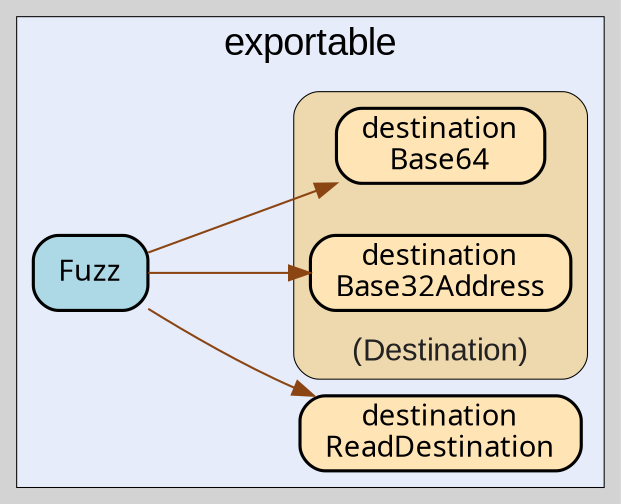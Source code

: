 digraph gocallvis {
    label="";
    labeljust="l";
    fontname="Arial";
    fontsize="14";
    rankdir="LR";
    bgcolor="lightgray";
    style="solid";
    penwidth="0.5";
    pad="0.0";
    nodesep="0.35";

    node [shape="box" style="filled,rounded" fillcolor="honeydew" fontname="Verdana" penwidth="1.0" margin="0.16,0.0"];
    edge [minlen="2"]

    subgraph "cluster_focus" {
        bgcolor="#e6ecfa";
label="exportable";
labelloc="t";
labeljust="c";
fontsize="18";
        
        "github.com/go-i2p/common/fuzz/destination.Fuzz" [ fillcolor="lightblue" label="Fuzz" penwidth="1.5" tooltip="github.com/go-i2p/common/fuzz/destination.Fuzz | defined in fuzz.go:5\nat fuzz.go:6: calling [github.com/go-i2p/common/destination.ReadDestination]\nat fuzz.go:7: calling [(github.com/go-i2p/common/destination.Destination).Base32Address]\nat fuzz.go:8: calling [(github.com/go-i2p/common/destination.Destination).Base64]" ]
        "github.com/go-i2p/common/destination.ReadDestination" [ fillcolor="moccasin" label="destination\nReadDestination" penwidth="1.5" tooltip="github.com/go-i2p/common/destination.ReadDestination | defined in destination_struct.go:37" ]
        
        subgraph "cluster_github.com/go-i2p/common/destination.Destination" {
        fillcolor="wheat2";
label="(Destination)";
tooltip="type: github.com/go-i2p/common/destination.Destination";
penwidth="0.5";
fontsize="15";
fontcolor="#222222";
labelloc="b";
style="rounded,filled";
        
        "(github.com/go-i2p/common/destination.Destination).Base32Address" [ fillcolor="moccasin" label="destination\nBase32Address" penwidth="1.5" tooltip="(github.com/go-i2p/common/destination.Destination).Base32Address | defined in destination_struct.go:69" ]
        "(github.com/go-i2p/common/destination.Destination).Base64" [ fillcolor="moccasin" label="destination\nBase64" penwidth="1.5" tooltip="(github.com/go-i2p/common/destination.Destination).Base64 | defined in destination_struct.go:85" ]
        
    }

    }

    "github.com/go-i2p/common/fuzz/destination.Fuzz" -> "github.com/go-i2p/common/destination.ReadDestination" [ color="saddlebrown" tooltip="at fuzz.go:6: calling [github.com/go-i2p/common/destination.ReadDestination]" ]
    "github.com/go-i2p/common/fuzz/destination.Fuzz" -> "(github.com/go-i2p/common/destination.Destination).Base32Address" [ color="saddlebrown" tooltip="at fuzz.go:7: calling [(github.com/go-i2p/common/destination.Destination).Base32Address]" ]
    "github.com/go-i2p/common/fuzz/destination.Fuzz" -> "(github.com/go-i2p/common/destination.Destination).Base64" [ color="saddlebrown" tooltip="at fuzz.go:8: calling [(github.com/go-i2p/common/destination.Destination).Base64]" ]
}
